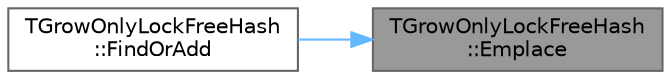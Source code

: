digraph "TGrowOnlyLockFreeHash::Emplace"
{
 // INTERACTIVE_SVG=YES
 // LATEX_PDF_SIZE
  bgcolor="transparent";
  edge [fontname=Helvetica,fontsize=10,labelfontname=Helvetica,labelfontsize=10];
  node [fontname=Helvetica,fontsize=10,shape=box,height=0.2,width=0.4];
  rankdir="RL";
  Node1 [id="Node000001",label="TGrowOnlyLockFreeHash\l::Emplace",height=0.2,width=0.4,color="gray40", fillcolor="grey60", style="filled", fontcolor="black",tooltip="Add an entry with the given Key to the hash table, will do nothing if the item already exists."];
  Node1 -> Node2 [id="edge1_Node000001_Node000002",dir="back",color="steelblue1",style="solid",tooltip=" "];
  Node2 [id="Node000002",label="TGrowOnlyLockFreeHash\l::FindOrAdd",height=0.2,width=0.4,color="grey40", fillcolor="white", style="filled",URL="$d5/d5b/classTGrowOnlyLockFreeHash.html#a9d311d2a76e41c4db986ee031a1a614d",tooltip=" "];
}
